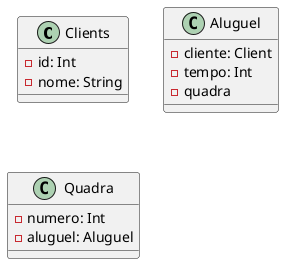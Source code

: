 @startuml ginasio
class Clients {
  - id: Int
  - nome: String
}

class Aluguel {
  - cliente: Client
  - tempo: Int
  - quadra
}

class Quadra {
  - numero: Int
  - aluguel: Aluguel
}
@enduml